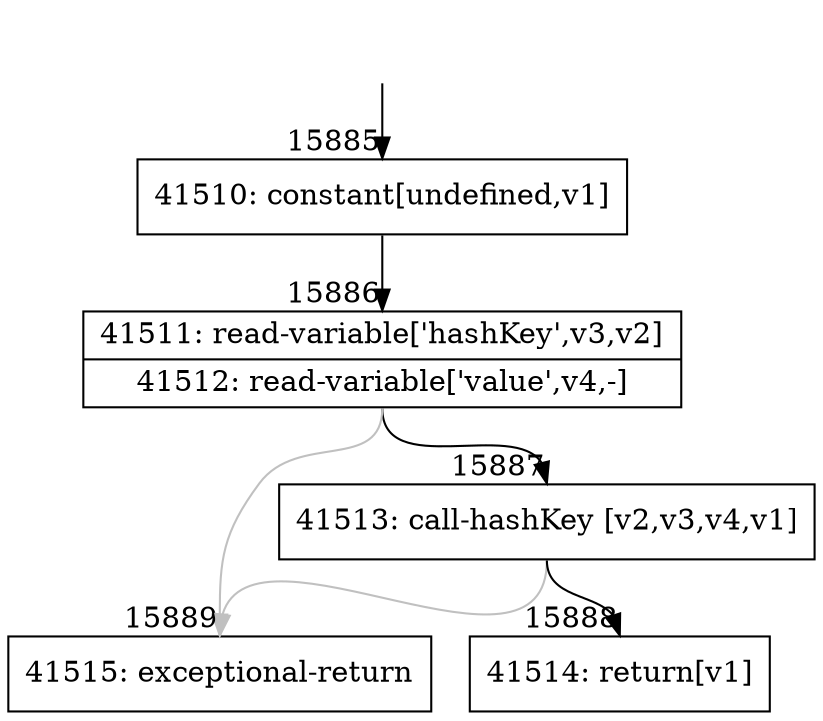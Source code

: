 digraph {
rankdir="TD"
BB_entry1277[shape=none,label=""];
BB_entry1277 -> BB15885 [tailport=s, headport=n, headlabel="    15885"]
BB15885 [shape=record label="{41510: constant[undefined,v1]}" ] 
BB15885 -> BB15886 [tailport=s, headport=n, headlabel="      15886"]
BB15886 [shape=record label="{41511: read-variable['hashKey',v3,v2]|41512: read-variable['value',v4,-]}" ] 
BB15886 -> BB15887 [tailport=s, headport=n, headlabel="      15887"]
BB15886 -> BB15889 [tailport=s, headport=n, color=gray, headlabel="      15889"]
BB15887 [shape=record label="{41513: call-hashKey [v2,v3,v4,v1]}" ] 
BB15887 -> BB15888 [tailport=s, headport=n, headlabel="      15888"]
BB15887 -> BB15889 [tailport=s, headport=n, color=gray]
BB15888 [shape=record label="{41514: return[v1]}" ] 
BB15889 [shape=record label="{41515: exceptional-return}" ] 
//#$~ 27060
}
